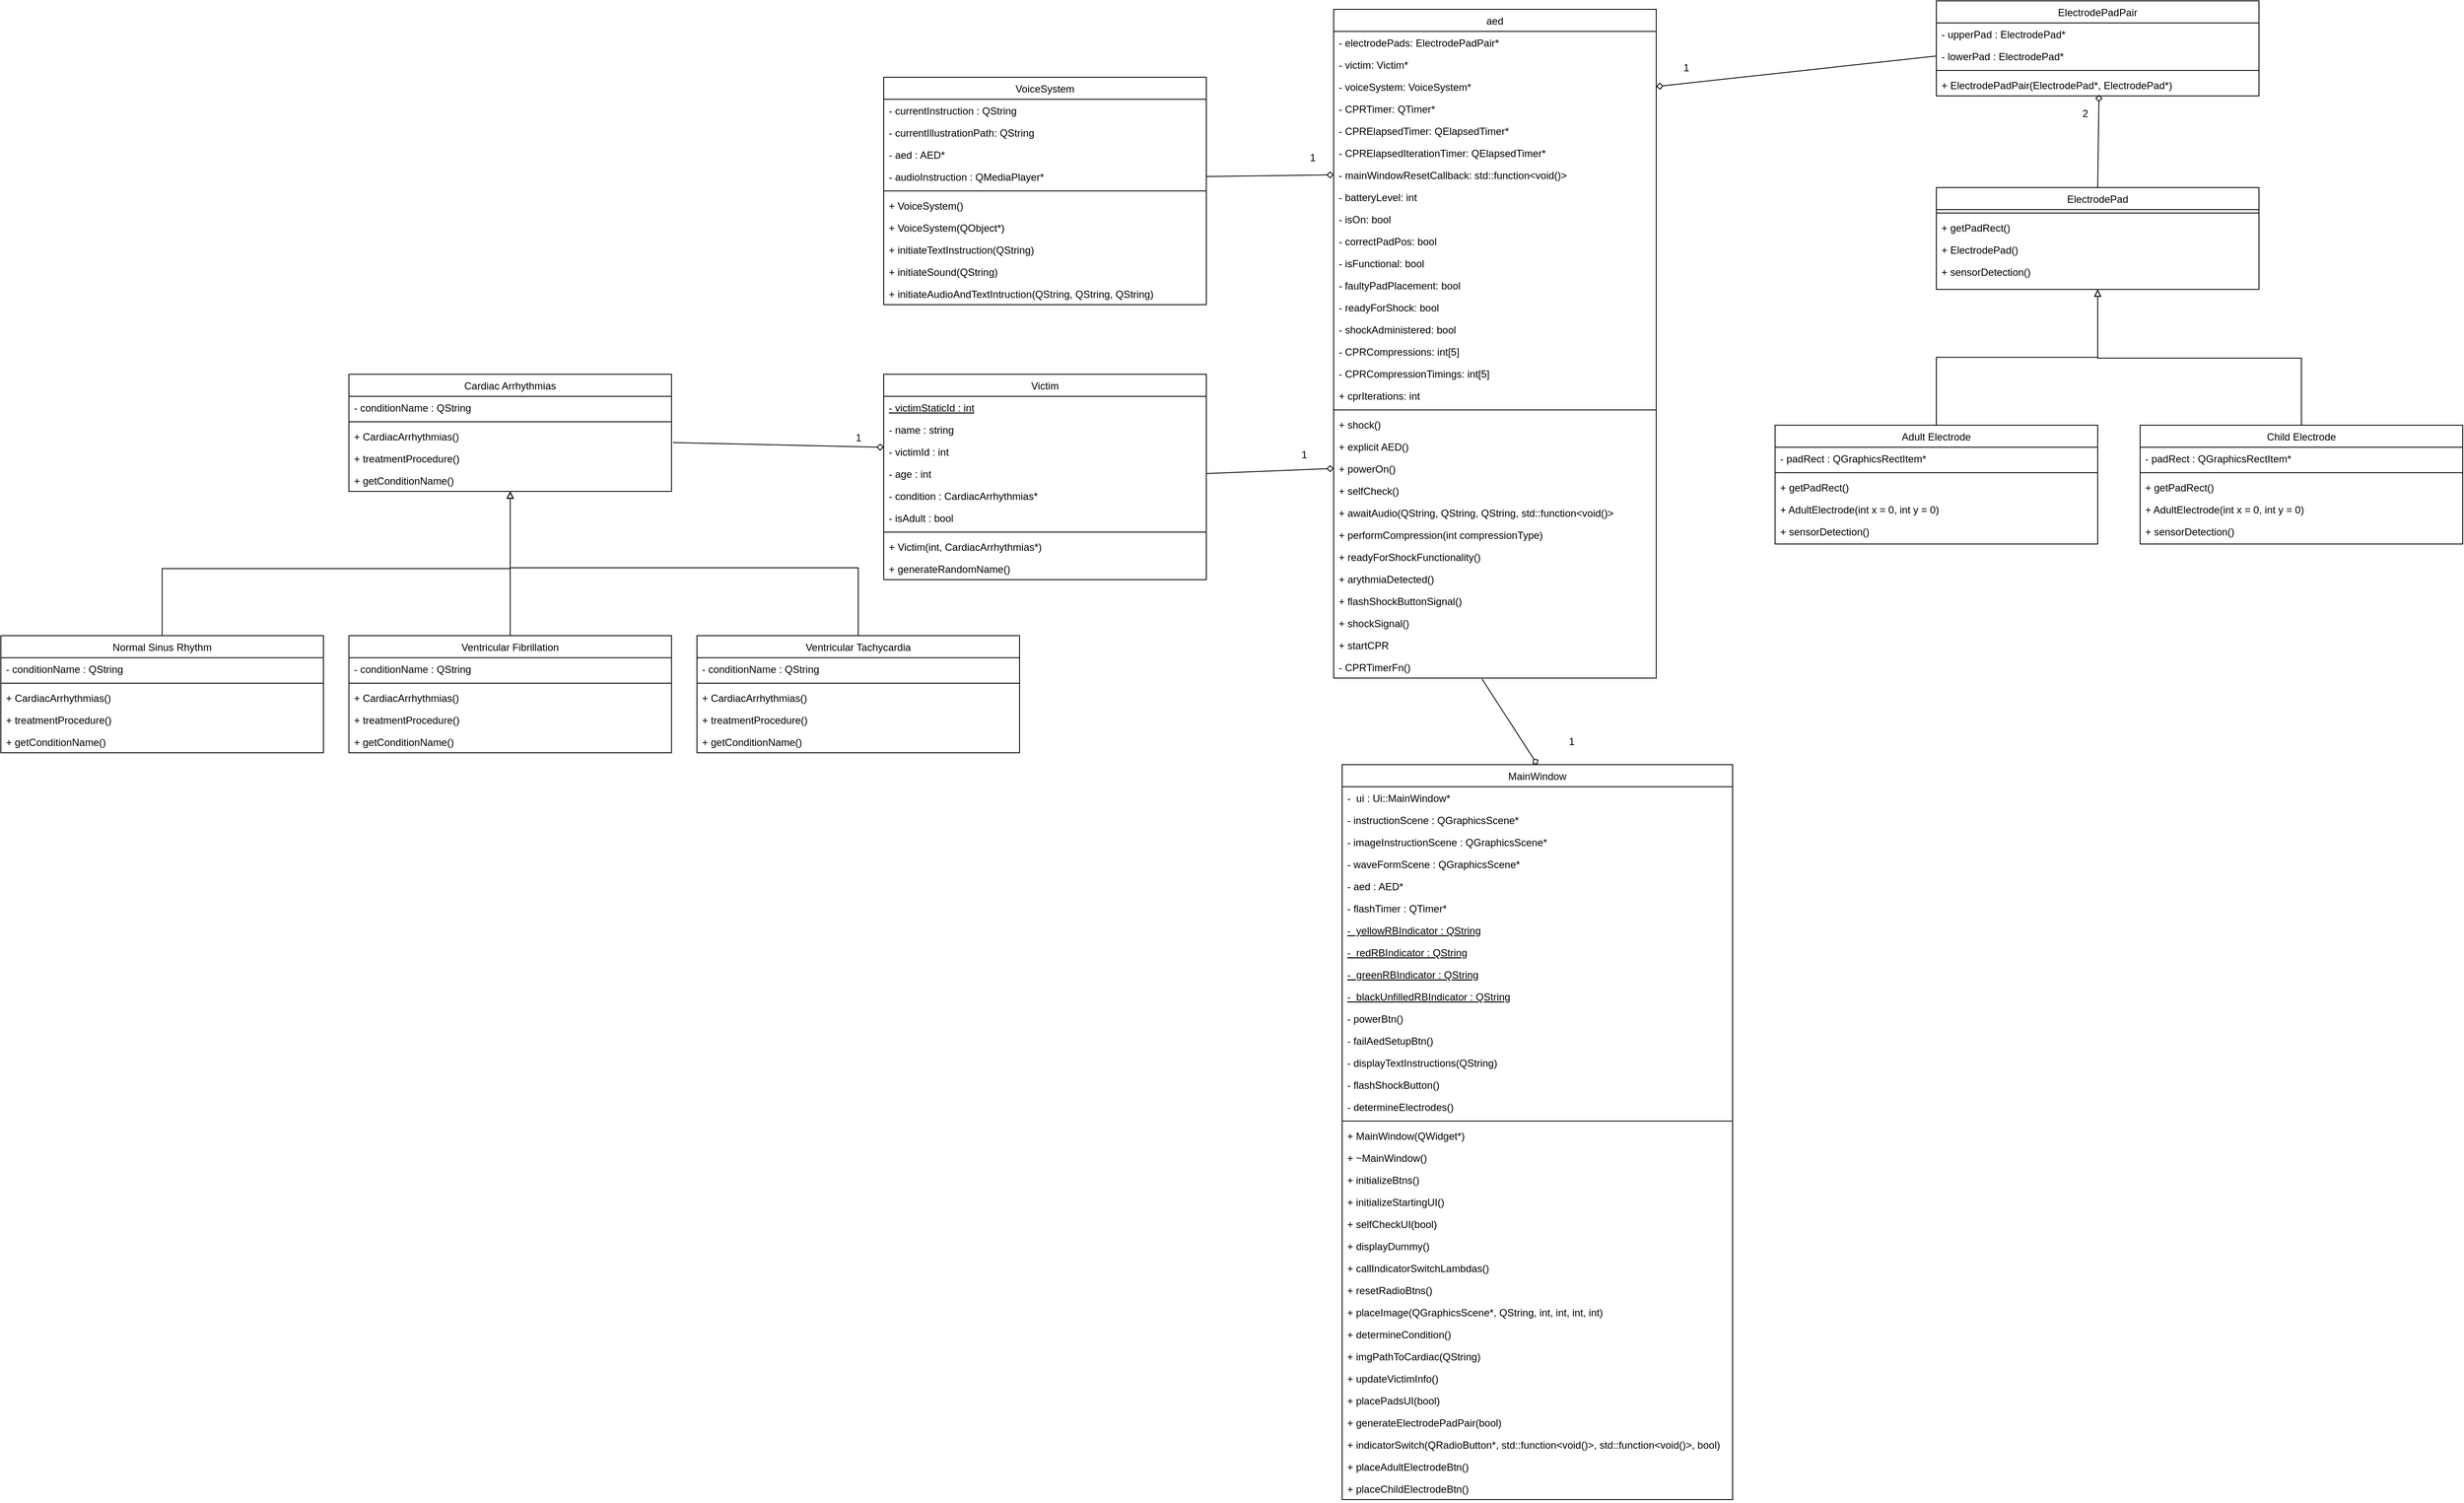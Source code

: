 <mxfile version="22.1.2" type="device">
  <diagram id="C5RBs43oDa-KdzZeNtuy" name="Page-1">
    <mxGraphModel dx="5798" dy="2424" grid="1" gridSize="10" guides="1" tooltips="1" connect="1" arrows="1" fold="1" page="1" pageScale="1" pageWidth="827" pageHeight="1169" math="0" shadow="0">
      <root>
        <mxCell id="WIyWlLk6GJQsqaUBKTNV-0" />
        <mxCell id="WIyWlLk6GJQsqaUBKTNV-1" parent="WIyWlLk6GJQsqaUBKTNV-0" />
        <mxCell id="zkfFHV4jXpPFQw0GAbJ--13" value="aed" style="swimlane;fontStyle=0;align=center;verticalAlign=top;childLayout=stackLayout;horizontal=1;startSize=26;horizontalStack=0;resizeParent=1;resizeLast=0;collapsible=1;marginBottom=0;rounded=0;shadow=0;strokeWidth=1;" parent="WIyWlLk6GJQsqaUBKTNV-1" vertex="1">
          <mxGeometry x="330" y="360" width="380" height="788" as="geometry">
            <mxRectangle x="340" y="380" width="170" height="26" as="alternateBounds" />
          </mxGeometry>
        </mxCell>
        <mxCell id="zkfFHV4jXpPFQw0GAbJ--14" value="- electrodePads: ElectrodePadPair*&#xa;&#xa;&#xa;&#xa;" style="text;align=left;verticalAlign=top;spacingLeft=4;spacingRight=4;overflow=hidden;rotatable=0;points=[[0,0.5],[1,0.5]];portConstraint=eastwest;" parent="zkfFHV4jXpPFQw0GAbJ--13" vertex="1">
          <mxGeometry y="26" width="380" height="26" as="geometry" />
        </mxCell>
        <mxCell id="mS6mlWQKrVPraTfN2Xsa-3" value="- victim: Victim*&#xa;&#xa;&#xa;&#xa;" style="text;align=left;verticalAlign=top;spacingLeft=4;spacingRight=4;overflow=hidden;rotatable=0;points=[[0,0.5],[1,0.5]];portConstraint=eastwest;" parent="zkfFHV4jXpPFQw0GAbJ--13" vertex="1">
          <mxGeometry y="52" width="380" height="26" as="geometry" />
        </mxCell>
        <mxCell id="mS6mlWQKrVPraTfN2Xsa-4" value="- voiceSystem: VoiceSystem*&#xa;&#xa;" style="text;align=left;verticalAlign=top;spacingLeft=4;spacingRight=4;overflow=hidden;rotatable=0;points=[[0,0.5],[1,0.5]];portConstraint=eastwest;" parent="zkfFHV4jXpPFQw0GAbJ--13" vertex="1">
          <mxGeometry y="78" width="380" height="26" as="geometry" />
        </mxCell>
        <mxCell id="mS6mlWQKrVPraTfN2Xsa-6" value="- CPRTimer: QTimer*&#xa;&#xa;" style="text;align=left;verticalAlign=top;spacingLeft=4;spacingRight=4;overflow=hidden;rotatable=0;points=[[0,0.5],[1,0.5]];portConstraint=eastwest;" parent="zkfFHV4jXpPFQw0GAbJ--13" vertex="1">
          <mxGeometry y="104" width="380" height="26" as="geometry" />
        </mxCell>
        <mxCell id="mS6mlWQKrVPraTfN2Xsa-10" value="- CPRElapsedTimer: QElapsedTimer*&#xa;&#xa;&#xa;&#xa;" style="text;align=left;verticalAlign=top;spacingLeft=4;spacingRight=4;overflow=hidden;rotatable=0;points=[[0,0.5],[1,0.5]];portConstraint=eastwest;" parent="zkfFHV4jXpPFQw0GAbJ--13" vertex="1">
          <mxGeometry y="130" width="380" height="26" as="geometry" />
        </mxCell>
        <mxCell id="mS6mlWQKrVPraTfN2Xsa-12" value="- CPRElapsedIterationTimer: QElapsedTimer*&#xa;&#xa;&#xa;&#xa;" style="text;align=left;verticalAlign=top;spacingLeft=4;spacingRight=4;overflow=hidden;rotatable=0;points=[[0,0.5],[1,0.5]];portConstraint=eastwest;" parent="zkfFHV4jXpPFQw0GAbJ--13" vertex="1">
          <mxGeometry y="156" width="380" height="26" as="geometry" />
        </mxCell>
        <mxCell id="mS6mlWQKrVPraTfN2Xsa-13" value="- mainWindowResetCallback: std::function&lt;void()&gt;&#xa;&#xa;&#xa;&#xa;" style="text;align=left;verticalAlign=top;spacingLeft=4;spacingRight=4;overflow=hidden;rotatable=0;points=[[0,0.5],[1,0.5]];portConstraint=eastwest;" parent="zkfFHV4jXpPFQw0GAbJ--13" vertex="1">
          <mxGeometry y="182" width="380" height="26" as="geometry" />
        </mxCell>
        <mxCell id="mS6mlWQKrVPraTfN2Xsa-14" value="- batteryLevel: int&#xa;&#xa;&#xa;&#xa;" style="text;align=left;verticalAlign=top;spacingLeft=4;spacingRight=4;overflow=hidden;rotatable=0;points=[[0,0.5],[1,0.5]];portConstraint=eastwest;" parent="zkfFHV4jXpPFQw0GAbJ--13" vertex="1">
          <mxGeometry y="208" width="380" height="26" as="geometry" />
        </mxCell>
        <mxCell id="mS6mlWQKrVPraTfN2Xsa-23" value="- isOn: bool" style="text;align=left;verticalAlign=top;spacingLeft=4;spacingRight=4;overflow=hidden;rotatable=0;points=[[0,0.5],[1,0.5]];portConstraint=eastwest;" parent="zkfFHV4jXpPFQw0GAbJ--13" vertex="1">
          <mxGeometry y="234" width="380" height="26" as="geometry" />
        </mxCell>
        <mxCell id="mS6mlWQKrVPraTfN2Xsa-24" value="- correctPadPos: bool" style="text;align=left;verticalAlign=top;spacingLeft=4;spacingRight=4;overflow=hidden;rotatable=0;points=[[0,0.5],[1,0.5]];portConstraint=eastwest;" parent="zkfFHV4jXpPFQw0GAbJ--13" vertex="1">
          <mxGeometry y="260" width="380" height="26" as="geometry" />
        </mxCell>
        <mxCell id="mS6mlWQKrVPraTfN2Xsa-25" value="- isFunctional: bool" style="text;align=left;verticalAlign=top;spacingLeft=4;spacingRight=4;overflow=hidden;rotatable=0;points=[[0,0.5],[1,0.5]];portConstraint=eastwest;" parent="zkfFHV4jXpPFQw0GAbJ--13" vertex="1">
          <mxGeometry y="286" width="380" height="26" as="geometry" />
        </mxCell>
        <mxCell id="mS6mlWQKrVPraTfN2Xsa-26" value="- faultyPadPlacement: bool" style="text;align=left;verticalAlign=top;spacingLeft=4;spacingRight=4;overflow=hidden;rotatable=0;points=[[0,0.5],[1,0.5]];portConstraint=eastwest;" parent="zkfFHV4jXpPFQw0GAbJ--13" vertex="1">
          <mxGeometry y="312" width="380" height="26" as="geometry" />
        </mxCell>
        <mxCell id="mS6mlWQKrVPraTfN2Xsa-27" value="- readyForShock: bool" style="text;align=left;verticalAlign=top;spacingLeft=4;spacingRight=4;overflow=hidden;rotatable=0;points=[[0,0.5],[1,0.5]];portConstraint=eastwest;" parent="zkfFHV4jXpPFQw0GAbJ--13" vertex="1">
          <mxGeometry y="338" width="380" height="26" as="geometry" />
        </mxCell>
        <mxCell id="mS6mlWQKrVPraTfN2Xsa-28" value="- shockAdministered: bool" style="text;align=left;verticalAlign=top;spacingLeft=4;spacingRight=4;overflow=hidden;rotatable=0;points=[[0,0.5],[1,0.5]];portConstraint=eastwest;" parent="zkfFHV4jXpPFQw0GAbJ--13" vertex="1">
          <mxGeometry y="364" width="380" height="26" as="geometry" />
        </mxCell>
        <mxCell id="mS6mlWQKrVPraTfN2Xsa-29" value="- CPRCompressions: int[5]" style="text;align=left;verticalAlign=top;spacingLeft=4;spacingRight=4;overflow=hidden;rotatable=0;points=[[0,0.5],[1,0.5]];portConstraint=eastwest;" parent="zkfFHV4jXpPFQw0GAbJ--13" vertex="1">
          <mxGeometry y="390" width="380" height="26" as="geometry" />
        </mxCell>
        <mxCell id="mS6mlWQKrVPraTfN2Xsa-30" value="- CPRCompressionTimings: int[5]" style="text;align=left;verticalAlign=top;spacingLeft=4;spacingRight=4;overflow=hidden;rotatable=0;points=[[0,0.5],[1,0.5]];portConstraint=eastwest;" parent="zkfFHV4jXpPFQw0GAbJ--13" vertex="1">
          <mxGeometry y="416" width="380" height="26" as="geometry" />
        </mxCell>
        <mxCell id="mS6mlWQKrVPraTfN2Xsa-33" value="+ cprIterations: int" style="text;align=left;verticalAlign=top;spacingLeft=4;spacingRight=4;overflow=hidden;rotatable=0;points=[[0,0.5],[1,0.5]];portConstraint=eastwest;" parent="zkfFHV4jXpPFQw0GAbJ--13" vertex="1">
          <mxGeometry y="442" width="380" height="26" as="geometry" />
        </mxCell>
        <mxCell id="zkfFHV4jXpPFQw0GAbJ--15" value="" style="line;html=1;strokeWidth=1;align=left;verticalAlign=middle;spacingTop=-1;spacingLeft=3;spacingRight=3;rotatable=0;labelPosition=right;points=[];portConstraint=eastwest;" parent="zkfFHV4jXpPFQw0GAbJ--13" vertex="1">
          <mxGeometry y="468" width="380" height="8" as="geometry" />
        </mxCell>
        <mxCell id="mS6mlWQKrVPraTfN2Xsa-37" value="+ shock()" style="text;align=left;verticalAlign=top;spacingLeft=4;spacingRight=4;overflow=hidden;rotatable=0;points=[[0,0.5],[1,0.5]];portConstraint=eastwest;" parent="zkfFHV4jXpPFQw0GAbJ--13" vertex="1">
          <mxGeometry y="476" width="380" height="26" as="geometry" />
        </mxCell>
        <mxCell id="mS6mlWQKrVPraTfN2Xsa-35" value="+ explicit AED()" style="text;align=left;verticalAlign=top;spacingLeft=4;spacingRight=4;overflow=hidden;rotatable=0;points=[[0,0.5],[1,0.5]];portConstraint=eastwest;" parent="zkfFHV4jXpPFQw0GAbJ--13" vertex="1">
          <mxGeometry y="502" width="380" height="26" as="geometry" />
        </mxCell>
        <mxCell id="mS6mlWQKrVPraTfN2Xsa-38" value="+ powerOn()" style="text;align=left;verticalAlign=top;spacingLeft=4;spacingRight=4;overflow=hidden;rotatable=0;points=[[0,0.5],[1,0.5]];portConstraint=eastwest;" parent="zkfFHV4jXpPFQw0GAbJ--13" vertex="1">
          <mxGeometry y="528" width="380" height="26" as="geometry" />
        </mxCell>
        <mxCell id="mS6mlWQKrVPraTfN2Xsa-39" value="+ selfCheck()" style="text;align=left;verticalAlign=top;spacingLeft=4;spacingRight=4;overflow=hidden;rotatable=0;points=[[0,0.5],[1,0.5]];portConstraint=eastwest;" parent="zkfFHV4jXpPFQw0GAbJ--13" vertex="1">
          <mxGeometry y="554" width="380" height="26" as="geometry" />
        </mxCell>
        <mxCell id="mS6mlWQKrVPraTfN2Xsa-43" value="+ awaitAudio(QString, QString, QString, std::function&lt;void()&gt;" style="text;align=left;verticalAlign=top;spacingLeft=4;spacingRight=4;overflow=hidden;rotatable=0;points=[[0,0.5],[1,0.5]];portConstraint=eastwest;" parent="zkfFHV4jXpPFQw0GAbJ--13" vertex="1">
          <mxGeometry y="580" width="380" height="26" as="geometry" />
        </mxCell>
        <mxCell id="mS6mlWQKrVPraTfN2Xsa-44" value="+ performCompression(int compressionType)" style="text;align=left;verticalAlign=top;spacingLeft=4;spacingRight=4;overflow=hidden;rotatable=0;points=[[0,0.5],[1,0.5]];portConstraint=eastwest;" parent="zkfFHV4jXpPFQw0GAbJ--13" vertex="1">
          <mxGeometry y="606" width="380" height="26" as="geometry" />
        </mxCell>
        <mxCell id="mS6mlWQKrVPraTfN2Xsa-45" value="+ readyForShockFunctionality()" style="text;align=left;verticalAlign=top;spacingLeft=4;spacingRight=4;overflow=hidden;rotatable=0;points=[[0,0.5],[1,0.5]];portConstraint=eastwest;" parent="zkfFHV4jXpPFQw0GAbJ--13" vertex="1">
          <mxGeometry y="632" width="380" height="26" as="geometry" />
        </mxCell>
        <mxCell id="mS6mlWQKrVPraTfN2Xsa-46" value="+ arythmiaDetected()" style="text;align=left;verticalAlign=top;spacingLeft=4;spacingRight=4;overflow=hidden;rotatable=0;points=[[0,0.5],[1,0.5]];portConstraint=eastwest;" parent="zkfFHV4jXpPFQw0GAbJ--13" vertex="1">
          <mxGeometry y="658" width="380" height="26" as="geometry" />
        </mxCell>
        <mxCell id="mS6mlWQKrVPraTfN2Xsa-47" value="+ flashShockButtonSignal()" style="text;align=left;verticalAlign=top;spacingLeft=4;spacingRight=4;overflow=hidden;rotatable=0;points=[[0,0.5],[1,0.5]];portConstraint=eastwest;" parent="zkfFHV4jXpPFQw0GAbJ--13" vertex="1">
          <mxGeometry y="684" width="380" height="26" as="geometry" />
        </mxCell>
        <mxCell id="mS6mlWQKrVPraTfN2Xsa-49" value="+ shockSignal()" style="text;align=left;verticalAlign=top;spacingLeft=4;spacingRight=4;overflow=hidden;rotatable=0;points=[[0,0.5],[1,0.5]];portConstraint=eastwest;" parent="zkfFHV4jXpPFQw0GAbJ--13" vertex="1">
          <mxGeometry y="710" width="380" height="26" as="geometry" />
        </mxCell>
        <mxCell id="mS6mlWQKrVPraTfN2Xsa-51" value="+ startCPR" style="text;align=left;verticalAlign=top;spacingLeft=4;spacingRight=4;overflow=hidden;rotatable=0;points=[[0,0.5],[1,0.5]];portConstraint=eastwest;" parent="zkfFHV4jXpPFQw0GAbJ--13" vertex="1">
          <mxGeometry y="736" width="380" height="26" as="geometry" />
        </mxCell>
        <mxCell id="mS6mlWQKrVPraTfN2Xsa-50" value="- CPRTimerFn()" style="text;align=left;verticalAlign=top;spacingLeft=4;spacingRight=4;overflow=hidden;rotatable=0;points=[[0,0.5],[1,0.5]];portConstraint=eastwest;" parent="zkfFHV4jXpPFQw0GAbJ--13" vertex="1">
          <mxGeometry y="762" width="380" height="26" as="geometry" />
        </mxCell>
        <mxCell id="mS6mlWQKrVPraTfN2Xsa-101" style="edgeStyle=orthogonalEdgeStyle;rounded=0;orthogonalLoop=1;jettySize=auto;html=1;exitX=0.5;exitY=0;exitDx=0;exitDy=0;entryX=0.5;entryY=1;entryDx=0;entryDy=0;endArrow=block;endFill=0;" parent="WIyWlLk6GJQsqaUBKTNV-1" source="mS6mlWQKrVPraTfN2Xsa-52" target="mS6mlWQKrVPraTfN2Xsa-94" edge="1">
          <mxGeometry relative="1" as="geometry" />
        </mxCell>
        <mxCell id="mS6mlWQKrVPraTfN2Xsa-52" value="Adult Electrode" style="swimlane;fontStyle=0;align=center;verticalAlign=top;childLayout=stackLayout;horizontal=1;startSize=26;horizontalStack=0;resizeParent=1;resizeLast=0;collapsible=1;marginBottom=0;rounded=0;shadow=0;strokeWidth=1;" parent="WIyWlLk6GJQsqaUBKTNV-1" vertex="1">
          <mxGeometry x="850" y="850" width="380" height="140" as="geometry">
            <mxRectangle x="340" y="380" width="170" height="26" as="alternateBounds" />
          </mxGeometry>
        </mxCell>
        <mxCell id="mS6mlWQKrVPraTfN2Xsa-69" value="- padRect : QGraphicsRectItem*" style="text;align=left;verticalAlign=top;spacingLeft=4;spacingRight=4;overflow=hidden;rotatable=0;points=[[0,0.5],[1,0.5]];portConstraint=eastwest;" parent="mS6mlWQKrVPraTfN2Xsa-52" vertex="1">
          <mxGeometry y="26" width="380" height="26" as="geometry" />
        </mxCell>
        <mxCell id="mS6mlWQKrVPraTfN2Xsa-70" value="" style="line;html=1;strokeWidth=1;align=left;verticalAlign=middle;spacingTop=-1;spacingLeft=3;spacingRight=3;rotatable=0;labelPosition=right;points=[];portConstraint=eastwest;" parent="mS6mlWQKrVPraTfN2Xsa-52" vertex="1">
          <mxGeometry y="52" width="380" height="8" as="geometry" />
        </mxCell>
        <mxCell id="mS6mlWQKrVPraTfN2Xsa-83" value="+ getPadRect() " style="text;align=left;verticalAlign=top;spacingLeft=4;spacingRight=4;overflow=hidden;rotatable=0;points=[[0,0.5],[1,0.5]];portConstraint=eastwest;" parent="mS6mlWQKrVPraTfN2Xsa-52" vertex="1">
          <mxGeometry y="60" width="380" height="26" as="geometry" />
        </mxCell>
        <mxCell id="mS6mlWQKrVPraTfN2Xsa-84" value="+ AdultElectrode(int x = 0, int y = 0)" style="text;align=left;verticalAlign=top;spacingLeft=4;spacingRight=4;overflow=hidden;rotatable=0;points=[[0,0.5],[1,0.5]];portConstraint=eastwest;" parent="mS6mlWQKrVPraTfN2Xsa-52" vertex="1">
          <mxGeometry y="86" width="380" height="26" as="geometry" />
        </mxCell>
        <mxCell id="mS6mlWQKrVPraTfN2Xsa-85" value="+ sensorDetection()" style="text;align=left;verticalAlign=top;spacingLeft=4;spacingRight=4;overflow=hidden;rotatable=0;points=[[0,0.5],[1,0.5]];portConstraint=eastwest;" parent="mS6mlWQKrVPraTfN2Xsa-52" vertex="1">
          <mxGeometry y="112" width="380" height="26" as="geometry" />
        </mxCell>
        <mxCell id="mS6mlWQKrVPraTfN2Xsa-102" style="edgeStyle=orthogonalEdgeStyle;rounded=0;orthogonalLoop=1;jettySize=auto;html=1;exitX=0.5;exitY=0;exitDx=0;exitDy=0;endArrow=block;endFill=0;startArrow=none;startFill=0;" parent="WIyWlLk6GJQsqaUBKTNV-1" source="mS6mlWQKrVPraTfN2Xsa-86" edge="1">
          <mxGeometry relative="1" as="geometry">
            <mxPoint x="1230" y="690" as="targetPoint" />
            <Array as="points">
              <mxPoint x="1470" y="771" />
              <mxPoint x="1230" y="771" />
            </Array>
          </mxGeometry>
        </mxCell>
        <mxCell id="mS6mlWQKrVPraTfN2Xsa-86" value="Child Electrode" style="swimlane;fontStyle=0;align=center;verticalAlign=top;childLayout=stackLayout;horizontal=1;startSize=26;horizontalStack=0;resizeParent=1;resizeLast=0;collapsible=1;marginBottom=0;rounded=0;shadow=0;strokeWidth=1;" parent="WIyWlLk6GJQsqaUBKTNV-1" vertex="1">
          <mxGeometry x="1280" y="850" width="380" height="140" as="geometry">
            <mxRectangle x="340" y="380" width="170" height="26" as="alternateBounds" />
          </mxGeometry>
        </mxCell>
        <mxCell id="mS6mlWQKrVPraTfN2Xsa-87" value="- padRect : QGraphicsRectItem*" style="text;align=left;verticalAlign=top;spacingLeft=4;spacingRight=4;overflow=hidden;rotatable=0;points=[[0,0.5],[1,0.5]];portConstraint=eastwest;" parent="mS6mlWQKrVPraTfN2Xsa-86" vertex="1">
          <mxGeometry y="26" width="380" height="26" as="geometry" />
        </mxCell>
        <mxCell id="mS6mlWQKrVPraTfN2Xsa-88" value="" style="line;html=1;strokeWidth=1;align=left;verticalAlign=middle;spacingTop=-1;spacingLeft=3;spacingRight=3;rotatable=0;labelPosition=right;points=[];portConstraint=eastwest;" parent="mS6mlWQKrVPraTfN2Xsa-86" vertex="1">
          <mxGeometry y="52" width="380" height="8" as="geometry" />
        </mxCell>
        <mxCell id="mS6mlWQKrVPraTfN2Xsa-92" value="+ getPadRect() " style="text;align=left;verticalAlign=top;spacingLeft=4;spacingRight=4;overflow=hidden;rotatable=0;points=[[0,0.5],[1,0.5]];portConstraint=eastwest;" parent="mS6mlWQKrVPraTfN2Xsa-86" vertex="1">
          <mxGeometry y="60" width="380" height="26" as="geometry" />
        </mxCell>
        <mxCell id="mS6mlWQKrVPraTfN2Xsa-90" value="+ AdultElectrode(int x = 0, int y = 0)" style="text;align=left;verticalAlign=top;spacingLeft=4;spacingRight=4;overflow=hidden;rotatable=0;points=[[0,0.5],[1,0.5]];portConstraint=eastwest;" parent="mS6mlWQKrVPraTfN2Xsa-86" vertex="1">
          <mxGeometry y="86" width="380" height="26" as="geometry" />
        </mxCell>
        <mxCell id="mS6mlWQKrVPraTfN2Xsa-91" value="+ sensorDetection()" style="text;align=left;verticalAlign=top;spacingLeft=4;spacingRight=4;overflow=hidden;rotatable=0;points=[[0,0.5],[1,0.5]];portConstraint=eastwest;" parent="mS6mlWQKrVPraTfN2Xsa-86" vertex="1">
          <mxGeometry y="112" width="380" height="26" as="geometry" />
        </mxCell>
        <mxCell id="mS6mlWQKrVPraTfN2Xsa-94" value="ElectrodePad" style="swimlane;fontStyle=0;align=center;verticalAlign=top;childLayout=stackLayout;horizontal=1;startSize=26;horizontalStack=0;resizeParent=1;resizeLast=0;collapsible=1;marginBottom=0;rounded=0;shadow=0;strokeWidth=1;" parent="WIyWlLk6GJQsqaUBKTNV-1" vertex="1">
          <mxGeometry x="1040" y="570" width="380" height="120" as="geometry">
            <mxRectangle x="340" y="380" width="170" height="26" as="alternateBounds" />
          </mxGeometry>
        </mxCell>
        <mxCell id="mS6mlWQKrVPraTfN2Xsa-96" value="" style="line;html=1;strokeWidth=1;align=left;verticalAlign=middle;spacingTop=-1;spacingLeft=3;spacingRight=3;rotatable=0;labelPosition=right;points=[];portConstraint=eastwest;" parent="mS6mlWQKrVPraTfN2Xsa-94" vertex="1">
          <mxGeometry y="26" width="380" height="8" as="geometry" />
        </mxCell>
        <mxCell id="mS6mlWQKrVPraTfN2Xsa-97" value="+ getPadRect() " style="text;align=left;verticalAlign=top;spacingLeft=4;spacingRight=4;overflow=hidden;rotatable=0;points=[[0,0.5],[1,0.5]];portConstraint=eastwest;" parent="mS6mlWQKrVPraTfN2Xsa-94" vertex="1">
          <mxGeometry y="34" width="380" height="26" as="geometry" />
        </mxCell>
        <mxCell id="mS6mlWQKrVPraTfN2Xsa-98" value="+ ElectrodePad()" style="text;align=left;verticalAlign=top;spacingLeft=4;spacingRight=4;overflow=hidden;rotatable=0;points=[[0,0.5],[1,0.5]];portConstraint=eastwest;" parent="mS6mlWQKrVPraTfN2Xsa-94" vertex="1">
          <mxGeometry y="60" width="380" height="26" as="geometry" />
        </mxCell>
        <mxCell id="mS6mlWQKrVPraTfN2Xsa-99" value="+ sensorDetection()" style="text;align=left;verticalAlign=top;spacingLeft=4;spacingRight=4;overflow=hidden;rotatable=0;points=[[0,0.5],[1,0.5]];portConstraint=eastwest;" parent="mS6mlWQKrVPraTfN2Xsa-94" vertex="1">
          <mxGeometry y="86" width="380" height="26" as="geometry" />
        </mxCell>
        <mxCell id="ELveiMqbJYBFsh3QSFWH-34" value="Victim" style="swimlane;fontStyle=0;align=center;verticalAlign=top;childLayout=stackLayout;horizontal=1;startSize=26;horizontalStack=0;resizeParent=1;resizeLast=0;collapsible=1;marginBottom=0;rounded=0;shadow=0;strokeWidth=1;" parent="WIyWlLk6GJQsqaUBKTNV-1" vertex="1">
          <mxGeometry x="-200" y="790" width="380" height="242" as="geometry">
            <mxRectangle x="340" y="380" width="170" height="26" as="alternateBounds" />
          </mxGeometry>
        </mxCell>
        <mxCell id="ELveiMqbJYBFsh3QSFWH-35" value="- victimStaticId : int" style="text;align=left;verticalAlign=top;spacingLeft=4;spacingRight=4;overflow=hidden;rotatable=0;points=[[0,0.5],[1,0.5]];portConstraint=eastwest;fontStyle=4" parent="ELveiMqbJYBFsh3QSFWH-34" vertex="1">
          <mxGeometry y="26" width="380" height="26" as="geometry" />
        </mxCell>
        <mxCell id="ELveiMqbJYBFsh3QSFWH-40" value="- name : string" style="text;align=left;verticalAlign=top;spacingLeft=4;spacingRight=4;overflow=hidden;rotatable=0;points=[[0,0.5],[1,0.5]];portConstraint=eastwest;fontStyle=0" parent="ELveiMqbJYBFsh3QSFWH-34" vertex="1">
          <mxGeometry y="52" width="380" height="26" as="geometry" />
        </mxCell>
        <mxCell id="ELveiMqbJYBFsh3QSFWH-41" value="- victimId : int" style="text;align=left;verticalAlign=top;spacingLeft=4;spacingRight=4;overflow=hidden;rotatable=0;points=[[0,0.5],[1,0.5]];portConstraint=eastwest;fontStyle=0" parent="ELveiMqbJYBFsh3QSFWH-34" vertex="1">
          <mxGeometry y="78" width="380" height="26" as="geometry" />
        </mxCell>
        <mxCell id="ELveiMqbJYBFsh3QSFWH-42" value="- age : int" style="text;align=left;verticalAlign=top;spacingLeft=4;spacingRight=4;overflow=hidden;rotatable=0;points=[[0,0.5],[1,0.5]];portConstraint=eastwest;fontStyle=0" parent="ELveiMqbJYBFsh3QSFWH-34" vertex="1">
          <mxGeometry y="104" width="380" height="26" as="geometry" />
        </mxCell>
        <mxCell id="ELveiMqbJYBFsh3QSFWH-43" value="- condition : CardiacArrhythmias*" style="text;align=left;verticalAlign=top;spacingLeft=4;spacingRight=4;overflow=hidden;rotatable=0;points=[[0,0.5],[1,0.5]];portConstraint=eastwest;fontStyle=0" parent="ELveiMqbJYBFsh3QSFWH-34" vertex="1">
          <mxGeometry y="130" width="380" height="26" as="geometry" />
        </mxCell>
        <mxCell id="ELveiMqbJYBFsh3QSFWH-44" value="- isAdult : bool" style="text;align=left;verticalAlign=top;spacingLeft=4;spacingRight=4;overflow=hidden;rotatable=0;points=[[0,0.5],[1,0.5]];portConstraint=eastwest;fontStyle=0" parent="ELveiMqbJYBFsh3QSFWH-34" vertex="1">
          <mxGeometry y="156" width="380" height="26" as="geometry" />
        </mxCell>
        <mxCell id="ELveiMqbJYBFsh3QSFWH-36" value="" style="line;html=1;strokeWidth=1;align=left;verticalAlign=middle;spacingTop=-1;spacingLeft=3;spacingRight=3;rotatable=0;labelPosition=right;points=[];portConstraint=eastwest;" parent="ELveiMqbJYBFsh3QSFWH-34" vertex="1">
          <mxGeometry y="182" width="380" height="8" as="geometry" />
        </mxCell>
        <mxCell id="ELveiMqbJYBFsh3QSFWH-37" value="+ Victim(int, CardiacArrhythmias*) " style="text;align=left;verticalAlign=top;spacingLeft=4;spacingRight=4;overflow=hidden;rotatable=0;points=[[0,0.5],[1,0.5]];portConstraint=eastwest;" parent="ELveiMqbJYBFsh3QSFWH-34" vertex="1">
          <mxGeometry y="190" width="380" height="26" as="geometry" />
        </mxCell>
        <mxCell id="ELveiMqbJYBFsh3QSFWH-38" value="+ generateRandomName()" style="text;align=left;verticalAlign=top;spacingLeft=4;spacingRight=4;overflow=hidden;rotatable=0;points=[[0,0.5],[1,0.5]];portConstraint=eastwest;" parent="ELveiMqbJYBFsh3QSFWH-34" vertex="1">
          <mxGeometry y="216" width="380" height="26" as="geometry" />
        </mxCell>
        <mxCell id="ELveiMqbJYBFsh3QSFWH-45" value="VoiceSystem" style="swimlane;fontStyle=0;align=center;verticalAlign=top;childLayout=stackLayout;horizontal=1;startSize=26;horizontalStack=0;resizeParent=1;resizeLast=0;collapsible=1;marginBottom=0;rounded=0;shadow=0;strokeWidth=1;" parent="WIyWlLk6GJQsqaUBKTNV-1" vertex="1">
          <mxGeometry x="-200" y="440" width="380" height="268" as="geometry">
            <mxRectangle x="340" y="380" width="170" height="26" as="alternateBounds" />
          </mxGeometry>
        </mxCell>
        <mxCell id="ELveiMqbJYBFsh3QSFWH-47" value="- currentInstruction : QString" style="text;align=left;verticalAlign=top;spacingLeft=4;spacingRight=4;overflow=hidden;rotatable=0;points=[[0,0.5],[1,0.5]];portConstraint=eastwest;fontStyle=0" parent="ELveiMqbJYBFsh3QSFWH-45" vertex="1">
          <mxGeometry y="26" width="380" height="26" as="geometry" />
        </mxCell>
        <mxCell id="ELveiMqbJYBFsh3QSFWH-48" value="- currentIllustrationPath: QString" style="text;align=left;verticalAlign=top;spacingLeft=4;spacingRight=4;overflow=hidden;rotatable=0;points=[[0,0.5],[1,0.5]];portConstraint=eastwest;fontStyle=0" parent="ELveiMqbJYBFsh3QSFWH-45" vertex="1">
          <mxGeometry y="52" width="380" height="26" as="geometry" />
        </mxCell>
        <mxCell id="ELveiMqbJYBFsh3QSFWH-49" value="- aed : AED*" style="text;align=left;verticalAlign=top;spacingLeft=4;spacingRight=4;overflow=hidden;rotatable=0;points=[[0,0.5],[1,0.5]];portConstraint=eastwest;fontStyle=0" parent="ELveiMqbJYBFsh3QSFWH-45" vertex="1">
          <mxGeometry y="78" width="380" height="26" as="geometry" />
        </mxCell>
        <mxCell id="ELveiMqbJYBFsh3QSFWH-50" value="- audioInstruction : QMediaPlayer*" style="text;align=left;verticalAlign=top;spacingLeft=4;spacingRight=4;overflow=hidden;rotatable=0;points=[[0,0.5],[1,0.5]];portConstraint=eastwest;fontStyle=0" parent="ELveiMqbJYBFsh3QSFWH-45" vertex="1">
          <mxGeometry y="104" width="380" height="26" as="geometry" />
        </mxCell>
        <mxCell id="ELveiMqbJYBFsh3QSFWH-52" value="" style="line;html=1;strokeWidth=1;align=left;verticalAlign=middle;spacingTop=-1;spacingLeft=3;spacingRight=3;rotatable=0;labelPosition=right;points=[];portConstraint=eastwest;" parent="ELveiMqbJYBFsh3QSFWH-45" vertex="1">
          <mxGeometry y="130" width="380" height="8" as="geometry" />
        </mxCell>
        <mxCell id="ELveiMqbJYBFsh3QSFWH-53" value="+ VoiceSystem() " style="text;align=left;verticalAlign=top;spacingLeft=4;spacingRight=4;overflow=hidden;rotatable=0;points=[[0,0.5],[1,0.5]];portConstraint=eastwest;" parent="ELveiMqbJYBFsh3QSFWH-45" vertex="1">
          <mxGeometry y="138" width="380" height="26" as="geometry" />
        </mxCell>
        <mxCell id="ELveiMqbJYBFsh3QSFWH-54" value="+ VoiceSystem(QObject*) " style="text;align=left;verticalAlign=top;spacingLeft=4;spacingRight=4;overflow=hidden;rotatable=0;points=[[0,0.5],[1,0.5]];portConstraint=eastwest;" parent="ELveiMqbJYBFsh3QSFWH-45" vertex="1">
          <mxGeometry y="164" width="380" height="26" as="geometry" />
        </mxCell>
        <mxCell id="ELveiMqbJYBFsh3QSFWH-55" value="+ initiateTextInstruction(QString) " style="text;align=left;verticalAlign=top;spacingLeft=4;spacingRight=4;overflow=hidden;rotatable=0;points=[[0,0.5],[1,0.5]];portConstraint=eastwest;" parent="ELveiMqbJYBFsh3QSFWH-45" vertex="1">
          <mxGeometry y="190" width="380" height="26" as="geometry" />
        </mxCell>
        <mxCell id="ELveiMqbJYBFsh3QSFWH-56" value="+ initiateSound(QString) " style="text;align=left;verticalAlign=top;spacingLeft=4;spacingRight=4;overflow=hidden;rotatable=0;points=[[0,0.5],[1,0.5]];portConstraint=eastwest;" parent="ELveiMqbJYBFsh3QSFWH-45" vertex="1">
          <mxGeometry y="216" width="380" height="26" as="geometry" />
        </mxCell>
        <mxCell id="ELveiMqbJYBFsh3QSFWH-57" value="+ initiateAudioAndTextIntruction(QString, QString, QString) " style="text;align=left;verticalAlign=top;spacingLeft=4;spacingRight=4;overflow=hidden;rotatable=0;points=[[0,0.5],[1,0.5]];portConstraint=eastwest;" parent="ELveiMqbJYBFsh3QSFWH-45" vertex="1">
          <mxGeometry y="242" width="380" height="26" as="geometry" />
        </mxCell>
        <mxCell id="ELveiMqbJYBFsh3QSFWH-58" value="ElectrodePadPair" style="swimlane;fontStyle=0;align=center;verticalAlign=top;childLayout=stackLayout;horizontal=1;startSize=26;horizontalStack=0;resizeParent=1;resizeLast=0;collapsible=1;marginBottom=0;rounded=0;shadow=0;strokeWidth=1;" parent="WIyWlLk6GJQsqaUBKTNV-1" vertex="1">
          <mxGeometry x="1040" y="350" width="380" height="112" as="geometry">
            <mxRectangle x="340" y="380" width="170" height="26" as="alternateBounds" />
          </mxGeometry>
        </mxCell>
        <mxCell id="ELveiMqbJYBFsh3QSFWH-63" value="- upperPad : ElectrodePad*" style="text;align=left;verticalAlign=top;spacingLeft=4;spacingRight=4;overflow=hidden;rotatable=0;points=[[0,0.5],[1,0.5]];portConstraint=eastwest;" parent="ELveiMqbJYBFsh3QSFWH-58" vertex="1">
          <mxGeometry y="26" width="380" height="26" as="geometry" />
        </mxCell>
        <mxCell id="ELveiMqbJYBFsh3QSFWH-70" value="- lowerPad : ElectrodePad*" style="text;align=left;verticalAlign=top;spacingLeft=4;spacingRight=4;overflow=hidden;rotatable=0;points=[[0,0.5],[1,0.5]];portConstraint=eastwest;" parent="ELveiMqbJYBFsh3QSFWH-58" vertex="1">
          <mxGeometry y="52" width="380" height="26" as="geometry" />
        </mxCell>
        <mxCell id="ELveiMqbJYBFsh3QSFWH-59" value="" style="line;html=1;strokeWidth=1;align=left;verticalAlign=middle;spacingTop=-1;spacingLeft=3;spacingRight=3;rotatable=0;labelPosition=right;points=[];portConstraint=eastwest;" parent="ELveiMqbJYBFsh3QSFWH-58" vertex="1">
          <mxGeometry y="78" width="380" height="8" as="geometry" />
        </mxCell>
        <mxCell id="ELveiMqbJYBFsh3QSFWH-62" value="+ ElectrodePadPair(ElectrodePad*, ElectrodePad*)" style="text;align=left;verticalAlign=top;spacingLeft=4;spacingRight=4;overflow=hidden;rotatable=0;points=[[0,0.5],[1,0.5]];portConstraint=eastwest;" parent="ELveiMqbJYBFsh3QSFWH-58" vertex="1">
          <mxGeometry y="86" width="380" height="26" as="geometry" />
        </mxCell>
        <mxCell id="ELveiMqbJYBFsh3QSFWH-71" value="" style="endArrow=diamond;html=1;rounded=0;exitX=1;exitY=0.5;exitDx=0;exitDy=0;entryX=0;entryY=0.5;entryDx=0;entryDy=0;endFill=0;strokeWidth=1;targetPerimeterSpacing=-8;" parent="WIyWlLk6GJQsqaUBKTNV-1" source="ELveiMqbJYBFsh3QSFWH-42" target="mS6mlWQKrVPraTfN2Xsa-38" edge="1">
          <mxGeometry width="50" height="50" relative="1" as="geometry">
            <mxPoint x="230" y="930" as="sourcePoint" />
            <mxPoint x="280" y="880" as="targetPoint" />
          </mxGeometry>
        </mxCell>
        <mxCell id="ELveiMqbJYBFsh3QSFWH-72" value="1" style="text;html=1;align=center;verticalAlign=middle;resizable=0;points=[];autosize=1;strokeColor=none;fillColor=none;" parent="WIyWlLk6GJQsqaUBKTNV-1" vertex="1">
          <mxGeometry x="280" y="870" width="30" height="30" as="geometry" />
        </mxCell>
        <mxCell id="ELveiMqbJYBFsh3QSFWH-73" value="" style="endArrow=diamond;html=1;rounded=0;exitX=1;exitY=0.5;exitDx=0;exitDy=0;entryX=0;entryY=0.5;entryDx=0;entryDy=0;endFill=0;strokeWidth=1;targetPerimeterSpacing=-8;" parent="WIyWlLk6GJQsqaUBKTNV-1" source="ELveiMqbJYBFsh3QSFWH-50" target="mS6mlWQKrVPraTfN2Xsa-13" edge="1">
          <mxGeometry width="50" height="50" relative="1" as="geometry">
            <mxPoint x="190" y="917" as="sourcePoint" />
            <mxPoint x="340" y="911" as="targetPoint" />
          </mxGeometry>
        </mxCell>
        <mxCell id="ELveiMqbJYBFsh3QSFWH-74" value="1" style="text;html=1;align=center;verticalAlign=middle;resizable=0;points=[];autosize=1;strokeColor=none;fillColor=none;" parent="WIyWlLk6GJQsqaUBKTNV-1" vertex="1">
          <mxGeometry x="290" y="520" width="30" height="30" as="geometry" />
        </mxCell>
        <mxCell id="ELveiMqbJYBFsh3QSFWH-75" value="" style="endArrow=diamond;html=1;rounded=0;exitX=0.5;exitY=0;exitDx=0;exitDy=0;entryX=0.504;entryY=0.949;entryDx=0;entryDy=0;endFill=0;strokeWidth=1;targetPerimeterSpacing=-8;entryPerimeter=0;" parent="WIyWlLk6GJQsqaUBKTNV-1" source="mS6mlWQKrVPraTfN2Xsa-94" target="ELveiMqbJYBFsh3QSFWH-62" edge="1">
          <mxGeometry width="50" height="50" relative="1" as="geometry">
            <mxPoint x="190" y="917" as="sourcePoint" />
            <mxPoint x="340" y="911" as="targetPoint" />
          </mxGeometry>
        </mxCell>
        <mxCell id="ELveiMqbJYBFsh3QSFWH-76" value="2" style="text;html=1;align=center;verticalAlign=middle;resizable=0;points=[];autosize=1;strokeColor=none;fillColor=none;" parent="WIyWlLk6GJQsqaUBKTNV-1" vertex="1">
          <mxGeometry x="1200" y="468" width="30" height="30" as="geometry" />
        </mxCell>
        <mxCell id="ELveiMqbJYBFsh3QSFWH-77" value="" style="endArrow=diamond;html=1;rounded=0;exitX=0;exitY=0.5;exitDx=0;exitDy=0;entryX=1;entryY=0.5;entryDx=0;entryDy=0;endFill=0;strokeWidth=1;targetPerimeterSpacing=-8;" parent="WIyWlLk6GJQsqaUBKTNV-1" source="ELveiMqbJYBFsh3QSFWH-70" target="mS6mlWQKrVPraTfN2Xsa-4" edge="1">
          <mxGeometry width="50" height="50" relative="1" as="geometry">
            <mxPoint x="1240" y="580" as="sourcePoint" />
            <mxPoint x="1242" y="471" as="targetPoint" />
          </mxGeometry>
        </mxCell>
        <mxCell id="ELveiMqbJYBFsh3QSFWH-78" value="1" style="text;html=1;align=center;verticalAlign=middle;resizable=0;points=[];autosize=1;strokeColor=none;fillColor=none;" parent="WIyWlLk6GJQsqaUBKTNV-1" vertex="1">
          <mxGeometry x="730" y="414" width="30" height="30" as="geometry" />
        </mxCell>
        <mxCell id="ELveiMqbJYBFsh3QSFWH-79" value="Cardiac Arrhythmias&#xa;" style="swimlane;fontStyle=0;align=center;verticalAlign=top;childLayout=stackLayout;horizontal=1;startSize=26;horizontalStack=0;resizeParent=1;resizeLast=0;collapsible=1;marginBottom=0;rounded=0;shadow=0;strokeWidth=1;" parent="WIyWlLk6GJQsqaUBKTNV-1" vertex="1">
          <mxGeometry x="-830" y="790" width="380" height="138" as="geometry">
            <mxRectangle x="340" y="380" width="170" height="26" as="alternateBounds" />
          </mxGeometry>
        </mxCell>
        <mxCell id="ELveiMqbJYBFsh3QSFWH-80" value="- conditionName : QString" style="text;align=left;verticalAlign=top;spacingLeft=4;spacingRight=4;overflow=hidden;rotatable=0;points=[[0,0.5],[1,0.5]];portConstraint=eastwest;" parent="ELveiMqbJYBFsh3QSFWH-79" vertex="1">
          <mxGeometry y="26" width="380" height="26" as="geometry" />
        </mxCell>
        <mxCell id="ELveiMqbJYBFsh3QSFWH-81" value="" style="line;html=1;strokeWidth=1;align=left;verticalAlign=middle;spacingTop=-1;spacingLeft=3;spacingRight=3;rotatable=0;labelPosition=right;points=[];portConstraint=eastwest;" parent="ELveiMqbJYBFsh3QSFWH-79" vertex="1">
          <mxGeometry y="52" width="380" height="8" as="geometry" />
        </mxCell>
        <mxCell id="ELveiMqbJYBFsh3QSFWH-82" value="+ CardiacArrhythmias()" style="text;align=left;verticalAlign=top;spacingLeft=4;spacingRight=4;overflow=hidden;rotatable=0;points=[[0,0.5],[1,0.5]];portConstraint=eastwest;" parent="ELveiMqbJYBFsh3QSFWH-79" vertex="1">
          <mxGeometry y="60" width="380" height="26" as="geometry" />
        </mxCell>
        <mxCell id="ELveiMqbJYBFsh3QSFWH-83" value="+ treatmentProcedure()" style="text;align=left;verticalAlign=top;spacingLeft=4;spacingRight=4;overflow=hidden;rotatable=0;points=[[0,0.5],[1,0.5]];portConstraint=eastwest;" parent="ELveiMqbJYBFsh3QSFWH-79" vertex="1">
          <mxGeometry y="86" width="380" height="26" as="geometry" />
        </mxCell>
        <mxCell id="ELveiMqbJYBFsh3QSFWH-84" value="+ getConditionName()" style="text;align=left;verticalAlign=top;spacingLeft=4;spacingRight=4;overflow=hidden;rotatable=0;points=[[0,0.5],[1,0.5]];portConstraint=eastwest;" parent="ELveiMqbJYBFsh3QSFWH-79" vertex="1">
          <mxGeometry y="112" width="380" height="26" as="geometry" />
        </mxCell>
        <mxCell id="ELveiMqbJYBFsh3QSFWH-85" value="Ventricular Fibrillation" style="swimlane;fontStyle=0;align=center;verticalAlign=top;childLayout=stackLayout;horizontal=1;startSize=26;horizontalStack=0;resizeParent=1;resizeLast=0;collapsible=1;marginBottom=0;rounded=0;shadow=0;strokeWidth=1;" parent="WIyWlLk6GJQsqaUBKTNV-1" vertex="1">
          <mxGeometry x="-830" y="1098" width="380" height="138" as="geometry">
            <mxRectangle x="340" y="380" width="170" height="26" as="alternateBounds" />
          </mxGeometry>
        </mxCell>
        <mxCell id="ELveiMqbJYBFsh3QSFWH-86" value="- conditionName : QString" style="text;align=left;verticalAlign=top;spacingLeft=4;spacingRight=4;overflow=hidden;rotatable=0;points=[[0,0.5],[1,0.5]];portConstraint=eastwest;" parent="ELveiMqbJYBFsh3QSFWH-85" vertex="1">
          <mxGeometry y="26" width="380" height="26" as="geometry" />
        </mxCell>
        <mxCell id="ELveiMqbJYBFsh3QSFWH-87" value="" style="line;html=1;strokeWidth=1;align=left;verticalAlign=middle;spacingTop=-1;spacingLeft=3;spacingRight=3;rotatable=0;labelPosition=right;points=[];portConstraint=eastwest;" parent="ELveiMqbJYBFsh3QSFWH-85" vertex="1">
          <mxGeometry y="52" width="380" height="8" as="geometry" />
        </mxCell>
        <mxCell id="ELveiMqbJYBFsh3QSFWH-88" value="+ CardiacArrhythmias()" style="text;align=left;verticalAlign=top;spacingLeft=4;spacingRight=4;overflow=hidden;rotatable=0;points=[[0,0.5],[1,0.5]];portConstraint=eastwest;" parent="ELveiMqbJYBFsh3QSFWH-85" vertex="1">
          <mxGeometry y="60" width="380" height="26" as="geometry" />
        </mxCell>
        <mxCell id="ELveiMqbJYBFsh3QSFWH-89" value="+ treatmentProcedure()" style="text;align=left;verticalAlign=top;spacingLeft=4;spacingRight=4;overflow=hidden;rotatable=0;points=[[0,0.5],[1,0.5]];portConstraint=eastwest;" parent="ELveiMqbJYBFsh3QSFWH-85" vertex="1">
          <mxGeometry y="86" width="380" height="26" as="geometry" />
        </mxCell>
        <mxCell id="ELveiMqbJYBFsh3QSFWH-90" value="+ getConditionName()" style="text;align=left;verticalAlign=top;spacingLeft=4;spacingRight=4;overflow=hidden;rotatable=0;points=[[0,0.5],[1,0.5]];portConstraint=eastwest;" parent="ELveiMqbJYBFsh3QSFWH-85" vertex="1">
          <mxGeometry y="112" width="380" height="26" as="geometry" />
        </mxCell>
        <mxCell id="ELveiMqbJYBFsh3QSFWH-91" value="Ventricular Tachycardia" style="swimlane;fontStyle=0;align=center;verticalAlign=top;childLayout=stackLayout;horizontal=1;startSize=26;horizontalStack=0;resizeParent=1;resizeLast=0;collapsible=1;marginBottom=0;rounded=0;shadow=0;strokeWidth=1;" parent="WIyWlLk6GJQsqaUBKTNV-1" vertex="1">
          <mxGeometry x="-420" y="1098" width="380" height="138" as="geometry">
            <mxRectangle x="340" y="380" width="170" height="26" as="alternateBounds" />
          </mxGeometry>
        </mxCell>
        <mxCell id="ELveiMqbJYBFsh3QSFWH-92" value="- conditionName : QString" style="text;align=left;verticalAlign=top;spacingLeft=4;spacingRight=4;overflow=hidden;rotatable=0;points=[[0,0.5],[1,0.5]];portConstraint=eastwest;" parent="ELveiMqbJYBFsh3QSFWH-91" vertex="1">
          <mxGeometry y="26" width="380" height="26" as="geometry" />
        </mxCell>
        <mxCell id="ELveiMqbJYBFsh3QSFWH-93" value="" style="line;html=1;strokeWidth=1;align=left;verticalAlign=middle;spacingTop=-1;spacingLeft=3;spacingRight=3;rotatable=0;labelPosition=right;points=[];portConstraint=eastwest;" parent="ELveiMqbJYBFsh3QSFWH-91" vertex="1">
          <mxGeometry y="52" width="380" height="8" as="geometry" />
        </mxCell>
        <mxCell id="ELveiMqbJYBFsh3QSFWH-94" value="+ CardiacArrhythmias()" style="text;align=left;verticalAlign=top;spacingLeft=4;spacingRight=4;overflow=hidden;rotatable=0;points=[[0,0.5],[1,0.5]];portConstraint=eastwest;" parent="ELveiMqbJYBFsh3QSFWH-91" vertex="1">
          <mxGeometry y="60" width="380" height="26" as="geometry" />
        </mxCell>
        <mxCell id="ELveiMqbJYBFsh3QSFWH-95" value="+ treatmentProcedure()" style="text;align=left;verticalAlign=top;spacingLeft=4;spacingRight=4;overflow=hidden;rotatable=0;points=[[0,0.5],[1,0.5]];portConstraint=eastwest;" parent="ELveiMqbJYBFsh3QSFWH-91" vertex="1">
          <mxGeometry y="86" width="380" height="26" as="geometry" />
        </mxCell>
        <mxCell id="ELveiMqbJYBFsh3QSFWH-96" value="+ getConditionName()" style="text;align=left;verticalAlign=top;spacingLeft=4;spacingRight=4;overflow=hidden;rotatable=0;points=[[0,0.5],[1,0.5]];portConstraint=eastwest;" parent="ELveiMqbJYBFsh3QSFWH-91" vertex="1">
          <mxGeometry y="112" width="380" height="26" as="geometry" />
        </mxCell>
        <mxCell id="ELveiMqbJYBFsh3QSFWH-97" value="Normal Sinus Rhythm" style="swimlane;fontStyle=0;align=center;verticalAlign=top;childLayout=stackLayout;horizontal=1;startSize=26;horizontalStack=0;resizeParent=1;resizeLast=0;collapsible=1;marginBottom=0;rounded=0;shadow=0;strokeWidth=1;" parent="WIyWlLk6GJQsqaUBKTNV-1" vertex="1">
          <mxGeometry x="-1240" y="1098" width="380" height="138" as="geometry">
            <mxRectangle x="340" y="380" width="170" height="26" as="alternateBounds" />
          </mxGeometry>
        </mxCell>
        <mxCell id="ELveiMqbJYBFsh3QSFWH-98" value="- conditionName : QString" style="text;align=left;verticalAlign=top;spacingLeft=4;spacingRight=4;overflow=hidden;rotatable=0;points=[[0,0.5],[1,0.5]];portConstraint=eastwest;" parent="ELveiMqbJYBFsh3QSFWH-97" vertex="1">
          <mxGeometry y="26" width="380" height="26" as="geometry" />
        </mxCell>
        <mxCell id="ELveiMqbJYBFsh3QSFWH-99" value="" style="line;html=1;strokeWidth=1;align=left;verticalAlign=middle;spacingTop=-1;spacingLeft=3;spacingRight=3;rotatable=0;labelPosition=right;points=[];portConstraint=eastwest;" parent="ELveiMqbJYBFsh3QSFWH-97" vertex="1">
          <mxGeometry y="52" width="380" height="8" as="geometry" />
        </mxCell>
        <mxCell id="ELveiMqbJYBFsh3QSFWH-100" value="+ CardiacArrhythmias()" style="text;align=left;verticalAlign=top;spacingLeft=4;spacingRight=4;overflow=hidden;rotatable=0;points=[[0,0.5],[1,0.5]];portConstraint=eastwest;" parent="ELveiMqbJYBFsh3QSFWH-97" vertex="1">
          <mxGeometry y="60" width="380" height="26" as="geometry" />
        </mxCell>
        <mxCell id="ELveiMqbJYBFsh3QSFWH-101" value="+ treatmentProcedure()" style="text;align=left;verticalAlign=top;spacingLeft=4;spacingRight=4;overflow=hidden;rotatable=0;points=[[0,0.5],[1,0.5]];portConstraint=eastwest;" parent="ELveiMqbJYBFsh3QSFWH-97" vertex="1">
          <mxGeometry y="86" width="380" height="26" as="geometry" />
        </mxCell>
        <mxCell id="ELveiMqbJYBFsh3QSFWH-102" value="+ getConditionName()" style="text;align=left;verticalAlign=top;spacingLeft=4;spacingRight=4;overflow=hidden;rotatable=0;points=[[0,0.5],[1,0.5]];portConstraint=eastwest;" parent="ELveiMqbJYBFsh3QSFWH-97" vertex="1">
          <mxGeometry y="112" width="380" height="26" as="geometry" />
        </mxCell>
        <mxCell id="ELveiMqbJYBFsh3QSFWH-103" style="edgeStyle=orthogonalEdgeStyle;rounded=0;orthogonalLoop=1;jettySize=auto;html=1;exitX=0.5;exitY=0;exitDx=0;exitDy=0;endArrow=block;endFill=0;startArrow=none;startFill=0;" parent="WIyWlLk6GJQsqaUBKTNV-1" source="ELveiMqbJYBFsh3QSFWH-97" edge="1">
          <mxGeometry relative="1" as="geometry">
            <mxPoint x="-640" y="928" as="targetPoint" />
            <Array as="points">
              <mxPoint x="-1050" y="1019" />
              <mxPoint x="-640" y="1019" />
              <mxPoint x="-640" y="948" />
            </Array>
            <mxPoint x="-1450" y="1098" as="sourcePoint" />
          </mxGeometry>
        </mxCell>
        <mxCell id="ELveiMqbJYBFsh3QSFWH-104" style="edgeStyle=orthogonalEdgeStyle;rounded=0;orthogonalLoop=1;jettySize=auto;html=1;exitX=0.5;exitY=0;exitDx=0;exitDy=0;endArrow=block;endFill=0;startArrow=none;startFill=0;" parent="WIyWlLk6GJQsqaUBKTNV-1" source="ELveiMqbJYBFsh3QSFWH-85" target="ELveiMqbJYBFsh3QSFWH-84" edge="1">
          <mxGeometry relative="1" as="geometry">
            <mxPoint x="-646.08" y="938" as="targetPoint" />
            <Array as="points">
              <mxPoint x="-640" y="938" />
              <mxPoint x="-640" y="938" />
            </Array>
            <mxPoint x="-640" y="1105.01" as="sourcePoint" />
          </mxGeometry>
        </mxCell>
        <mxCell id="ELveiMqbJYBFsh3QSFWH-105" style="edgeStyle=orthogonalEdgeStyle;rounded=0;orthogonalLoop=1;jettySize=auto;html=1;exitX=0.5;exitY=0;exitDx=0;exitDy=0;endArrow=block;endFill=0;startArrow=none;startFill=0;" parent="WIyWlLk6GJQsqaUBKTNV-1" source="ELveiMqbJYBFsh3QSFWH-91" edge="1">
          <mxGeometry relative="1" as="geometry">
            <mxPoint x="-640" y="928" as="targetPoint" />
            <Array as="points">
              <mxPoint x="-230" y="1018" />
              <mxPoint x="-640" y="1018" />
            </Array>
            <mxPoint x="-1040" y="1108" as="sourcePoint" />
          </mxGeometry>
        </mxCell>
        <mxCell id="ELveiMqbJYBFsh3QSFWH-106" value="" style="endArrow=diamond;html=1;rounded=0;exitX=1.005;exitY=0.789;exitDx=0;exitDy=0;endFill=0;strokeWidth=1;targetPerimeterSpacing=-8;exitPerimeter=0;" parent="WIyWlLk6GJQsqaUBKTNV-1" source="ELveiMqbJYBFsh3QSFWH-82" edge="1">
          <mxGeometry width="50" height="50" relative="1" as="geometry">
            <mxPoint x="-340" y="878" as="sourcePoint" />
            <mxPoint x="-200" y="876" as="targetPoint" />
          </mxGeometry>
        </mxCell>
        <mxCell id="ELveiMqbJYBFsh3QSFWH-107" value="1" style="text;html=1;align=center;verticalAlign=middle;resizable=0;points=[];autosize=1;strokeColor=none;fillColor=none;" parent="WIyWlLk6GJQsqaUBKTNV-1" vertex="1">
          <mxGeometry x="-245" y="850" width="30" height="30" as="geometry" />
        </mxCell>
        <mxCell id="KR3bMcA9KSHUCbuU7-4R-0" value="MainWindow" style="swimlane;fontStyle=0;align=center;verticalAlign=top;childLayout=stackLayout;horizontal=1;startSize=26;horizontalStack=0;resizeParent=1;resizeLast=0;collapsible=1;marginBottom=0;rounded=0;shadow=0;strokeWidth=1;" vertex="1" parent="WIyWlLk6GJQsqaUBKTNV-1">
          <mxGeometry x="340" y="1250" width="460" height="866" as="geometry">
            <mxRectangle x="340" y="380" width="170" height="26" as="alternateBounds" />
          </mxGeometry>
        </mxCell>
        <mxCell id="KR3bMcA9KSHUCbuU7-4R-17" value="-  ui : Ui::MainWindow*" style="text;align=left;verticalAlign=top;spacingLeft=4;spacingRight=4;overflow=hidden;rotatable=0;points=[[0,0.5],[1,0.5]];portConstraint=eastwest;" vertex="1" parent="KR3bMcA9KSHUCbuU7-4R-0">
          <mxGeometry y="26" width="460" height="26" as="geometry" />
        </mxCell>
        <mxCell id="KR3bMcA9KSHUCbuU7-4R-31" value="- instructionScene : QGraphicsScene*   " style="text;align=left;verticalAlign=top;spacingLeft=4;spacingRight=4;overflow=hidden;rotatable=0;points=[[0,0.5],[1,0.5]];portConstraint=eastwest;" vertex="1" parent="KR3bMcA9KSHUCbuU7-4R-0">
          <mxGeometry y="52" width="460" height="26" as="geometry" />
        </mxCell>
        <mxCell id="KR3bMcA9KSHUCbuU7-4R-32" value="- imageInstructionScene : QGraphicsScene*   " style="text;align=left;verticalAlign=top;spacingLeft=4;spacingRight=4;overflow=hidden;rotatable=0;points=[[0,0.5],[1,0.5]];portConstraint=eastwest;" vertex="1" parent="KR3bMcA9KSHUCbuU7-4R-0">
          <mxGeometry y="78" width="460" height="26" as="geometry" />
        </mxCell>
        <mxCell id="KR3bMcA9KSHUCbuU7-4R-33" value="- waveFormScene : QGraphicsScene*   " style="text;align=left;verticalAlign=top;spacingLeft=4;spacingRight=4;overflow=hidden;rotatable=0;points=[[0,0.5],[1,0.5]];portConstraint=eastwest;" vertex="1" parent="KR3bMcA9KSHUCbuU7-4R-0">
          <mxGeometry y="104" width="460" height="26" as="geometry" />
        </mxCell>
        <mxCell id="KR3bMcA9KSHUCbuU7-4R-35" value="- aed : AED*" style="text;align=left;verticalAlign=top;spacingLeft=4;spacingRight=4;overflow=hidden;rotatable=0;points=[[0,0.5],[1,0.5]];portConstraint=eastwest;" vertex="1" parent="KR3bMcA9KSHUCbuU7-4R-0">
          <mxGeometry y="130" width="460" height="26" as="geometry" />
        </mxCell>
        <mxCell id="KR3bMcA9KSHUCbuU7-4R-36" value="- flashTimer : QTimer*" style="text;align=left;verticalAlign=top;spacingLeft=4;spacingRight=4;overflow=hidden;rotatable=0;points=[[0,0.5],[1,0.5]];portConstraint=eastwest;" vertex="1" parent="KR3bMcA9KSHUCbuU7-4R-0">
          <mxGeometry y="156" width="460" height="26" as="geometry" />
        </mxCell>
        <mxCell id="KR3bMcA9KSHUCbuU7-4R-38" value="-  yellowRBIndicator : QString" style="text;align=left;verticalAlign=top;spacingLeft=4;spacingRight=4;overflow=hidden;rotatable=0;points=[[0,0.5],[1,0.5]];portConstraint=eastwest;fontStyle=4" vertex="1" parent="KR3bMcA9KSHUCbuU7-4R-0">
          <mxGeometry y="182" width="460" height="26" as="geometry" />
        </mxCell>
        <mxCell id="KR3bMcA9KSHUCbuU7-4R-40" value="-  redRBIndicator : QString" style="text;align=left;verticalAlign=top;spacingLeft=4;spacingRight=4;overflow=hidden;rotatable=0;points=[[0,0.5],[1,0.5]];portConstraint=eastwest;fontStyle=4" vertex="1" parent="KR3bMcA9KSHUCbuU7-4R-0">
          <mxGeometry y="208" width="460" height="26" as="geometry" />
        </mxCell>
        <mxCell id="KR3bMcA9KSHUCbuU7-4R-39" value="-  greenRBIndicator : QString" style="text;align=left;verticalAlign=top;spacingLeft=4;spacingRight=4;overflow=hidden;rotatable=0;points=[[0,0.5],[1,0.5]];portConstraint=eastwest;fontStyle=4" vertex="1" parent="KR3bMcA9KSHUCbuU7-4R-0">
          <mxGeometry y="234" width="460" height="26" as="geometry" />
        </mxCell>
        <mxCell id="KR3bMcA9KSHUCbuU7-4R-37" value="-  blackUnfilledRBIndicator : QString" style="text;align=left;verticalAlign=top;spacingLeft=4;spacingRight=4;overflow=hidden;rotatable=0;points=[[0,0.5],[1,0.5]];portConstraint=eastwest;fontStyle=4" vertex="1" parent="KR3bMcA9KSHUCbuU7-4R-0">
          <mxGeometry y="260" width="460" height="26" as="geometry" />
        </mxCell>
        <mxCell id="KR3bMcA9KSHUCbuU7-4R-57" value="- powerBtn()" style="text;align=left;verticalAlign=top;spacingLeft=4;spacingRight=4;overflow=hidden;rotatable=0;points=[[0,0.5],[1,0.5]];portConstraint=eastwest;fontStyle=0" vertex="1" parent="KR3bMcA9KSHUCbuU7-4R-0">
          <mxGeometry y="286" width="460" height="26" as="geometry" />
        </mxCell>
        <mxCell id="KR3bMcA9KSHUCbuU7-4R-60" value="- failAedSetupBtn()" style="text;align=left;verticalAlign=top;spacingLeft=4;spacingRight=4;overflow=hidden;rotatable=0;points=[[0,0.5],[1,0.5]];portConstraint=eastwest;fontStyle=0" vertex="1" parent="KR3bMcA9KSHUCbuU7-4R-0">
          <mxGeometry y="312" width="460" height="26" as="geometry" />
        </mxCell>
        <mxCell id="KR3bMcA9KSHUCbuU7-4R-61" value="- displayTextInstructions(QString)    " style="text;align=left;verticalAlign=top;spacingLeft=4;spacingRight=4;overflow=hidden;rotatable=0;points=[[0,0.5],[1,0.5]];portConstraint=eastwest;fontStyle=0" vertex="1" parent="KR3bMcA9KSHUCbuU7-4R-0">
          <mxGeometry y="338" width="460" height="26" as="geometry" />
        </mxCell>
        <mxCell id="KR3bMcA9KSHUCbuU7-4R-62" value="- flashShockButton()" style="text;align=left;verticalAlign=top;spacingLeft=4;spacingRight=4;overflow=hidden;rotatable=0;points=[[0,0.5],[1,0.5]];portConstraint=eastwest;fontStyle=0" vertex="1" parent="KR3bMcA9KSHUCbuU7-4R-0">
          <mxGeometry y="364" width="460" height="26" as="geometry" />
        </mxCell>
        <mxCell id="KR3bMcA9KSHUCbuU7-4R-63" value="- determineElectrodes()" style="text;align=left;verticalAlign=top;spacingLeft=4;spacingRight=4;overflow=hidden;rotatable=0;points=[[0,0.5],[1,0.5]];portConstraint=eastwest;fontStyle=0" vertex="1" parent="KR3bMcA9KSHUCbuU7-4R-0">
          <mxGeometry y="390" width="460" height="26" as="geometry" />
        </mxCell>
        <mxCell id="KR3bMcA9KSHUCbuU7-4R-18" value="" style="line;html=1;strokeWidth=1;align=left;verticalAlign=middle;spacingTop=-1;spacingLeft=3;spacingRight=3;rotatable=0;labelPosition=right;points=[];portConstraint=eastwest;" vertex="1" parent="KR3bMcA9KSHUCbuU7-4R-0">
          <mxGeometry y="416" width="460" height="8" as="geometry" />
        </mxCell>
        <mxCell id="KR3bMcA9KSHUCbuU7-4R-29" value="+ MainWindow(QWidget*)" style="text;align=left;verticalAlign=top;spacingLeft=4;spacingRight=4;overflow=hidden;rotatable=0;points=[[0,0.5],[1,0.5]];portConstraint=eastwest;" vertex="1" parent="KR3bMcA9KSHUCbuU7-4R-0">
          <mxGeometry y="424" width="460" height="26" as="geometry" />
        </mxCell>
        <mxCell id="KR3bMcA9KSHUCbuU7-4R-30" value="+ ~MainWindow()" style="text;align=left;verticalAlign=top;spacingLeft=4;spacingRight=4;overflow=hidden;rotatable=0;points=[[0,0.5],[1,0.5]];portConstraint=eastwest;" vertex="1" parent="KR3bMcA9KSHUCbuU7-4R-0">
          <mxGeometry y="450" width="460" height="26" as="geometry" />
        </mxCell>
        <mxCell id="KR3bMcA9KSHUCbuU7-4R-41" value="+ initializeBtns()" style="text;align=left;verticalAlign=top;spacingLeft=4;spacingRight=4;overflow=hidden;rotatable=0;points=[[0,0.5],[1,0.5]];portConstraint=eastwest;" vertex="1" parent="KR3bMcA9KSHUCbuU7-4R-0">
          <mxGeometry y="476" width="460" height="26" as="geometry" />
        </mxCell>
        <mxCell id="KR3bMcA9KSHUCbuU7-4R-42" value="+ initializeStartingUI()" style="text;align=left;verticalAlign=top;spacingLeft=4;spacingRight=4;overflow=hidden;rotatable=0;points=[[0,0.5],[1,0.5]];portConstraint=eastwest;" vertex="1" parent="KR3bMcA9KSHUCbuU7-4R-0">
          <mxGeometry y="502" width="460" height="26" as="geometry" />
        </mxCell>
        <mxCell id="KR3bMcA9KSHUCbuU7-4R-43" value="+ selfCheckUI(bool)" style="text;align=left;verticalAlign=top;spacingLeft=4;spacingRight=4;overflow=hidden;rotatable=0;points=[[0,0.5],[1,0.5]];portConstraint=eastwest;" vertex="1" parent="KR3bMcA9KSHUCbuU7-4R-0">
          <mxGeometry y="528" width="460" height="26" as="geometry" />
        </mxCell>
        <mxCell id="KR3bMcA9KSHUCbuU7-4R-44" value="+ displayDummy()" style="text;align=left;verticalAlign=top;spacingLeft=4;spacingRight=4;overflow=hidden;rotatable=0;points=[[0,0.5],[1,0.5]];portConstraint=eastwest;" vertex="1" parent="KR3bMcA9KSHUCbuU7-4R-0">
          <mxGeometry y="554" width="460" height="26" as="geometry" />
        </mxCell>
        <mxCell id="KR3bMcA9KSHUCbuU7-4R-45" value="+ callIndicatorSwitchLambdas()" style="text;align=left;verticalAlign=top;spacingLeft=4;spacingRight=4;overflow=hidden;rotatable=0;points=[[0,0.5],[1,0.5]];portConstraint=eastwest;" vertex="1" parent="KR3bMcA9KSHUCbuU7-4R-0">
          <mxGeometry y="580" width="460" height="26" as="geometry" />
        </mxCell>
        <mxCell id="KR3bMcA9KSHUCbuU7-4R-46" value="+ resetRadioBtns()" style="text;align=left;verticalAlign=top;spacingLeft=4;spacingRight=4;overflow=hidden;rotatable=0;points=[[0,0.5],[1,0.5]];portConstraint=eastwest;" vertex="1" parent="KR3bMcA9KSHUCbuU7-4R-0">
          <mxGeometry y="606" width="460" height="26" as="geometry" />
        </mxCell>
        <mxCell id="KR3bMcA9KSHUCbuU7-4R-47" value="+ placeImage(QGraphicsScene*, QString, int, int, int, int)" style="text;align=left;verticalAlign=top;spacingLeft=4;spacingRight=4;overflow=hidden;rotatable=0;points=[[0,0.5],[1,0.5]];portConstraint=eastwest;" vertex="1" parent="KR3bMcA9KSHUCbuU7-4R-0">
          <mxGeometry y="632" width="460" height="26" as="geometry" />
        </mxCell>
        <mxCell id="KR3bMcA9KSHUCbuU7-4R-48" value="+ determineCondition()" style="text;align=left;verticalAlign=top;spacingLeft=4;spacingRight=4;overflow=hidden;rotatable=0;points=[[0,0.5],[1,0.5]];portConstraint=eastwest;" vertex="1" parent="KR3bMcA9KSHUCbuU7-4R-0">
          <mxGeometry y="658" width="460" height="26" as="geometry" />
        </mxCell>
        <mxCell id="KR3bMcA9KSHUCbuU7-4R-49" value="+ imgPathToCardiac(QString) " style="text;align=left;verticalAlign=top;spacingLeft=4;spacingRight=4;overflow=hidden;rotatable=0;points=[[0,0.5],[1,0.5]];portConstraint=eastwest;" vertex="1" parent="KR3bMcA9KSHUCbuU7-4R-0">
          <mxGeometry y="684" width="460" height="26" as="geometry" />
        </mxCell>
        <mxCell id="KR3bMcA9KSHUCbuU7-4R-50" value="+ updateVictimInfo()" style="text;align=left;verticalAlign=top;spacingLeft=4;spacingRight=4;overflow=hidden;rotatable=0;points=[[0,0.5],[1,0.5]];portConstraint=eastwest;" vertex="1" parent="KR3bMcA9KSHUCbuU7-4R-0">
          <mxGeometry y="710" width="460" height="26" as="geometry" />
        </mxCell>
        <mxCell id="KR3bMcA9KSHUCbuU7-4R-51" value="+ placePadsUI(bool)" style="text;align=left;verticalAlign=top;spacingLeft=4;spacingRight=4;overflow=hidden;rotatable=0;points=[[0,0.5],[1,0.5]];portConstraint=eastwest;" vertex="1" parent="KR3bMcA9KSHUCbuU7-4R-0">
          <mxGeometry y="736" width="460" height="26" as="geometry" />
        </mxCell>
        <mxCell id="KR3bMcA9KSHUCbuU7-4R-52" value="+ generateElectrodePadPair(bool)" style="text;align=left;verticalAlign=top;spacingLeft=4;spacingRight=4;overflow=hidden;rotatable=0;points=[[0,0.5],[1,0.5]];portConstraint=eastwest;" vertex="1" parent="KR3bMcA9KSHUCbuU7-4R-0">
          <mxGeometry y="762" width="460" height="26" as="geometry" />
        </mxCell>
        <mxCell id="KR3bMcA9KSHUCbuU7-4R-53" value="+ indicatorSwitch(QRadioButton*, std::function&lt;void()&gt;, std::function&lt;void()&gt;, bool)" style="text;align=left;verticalAlign=top;spacingLeft=4;spacingRight=4;overflow=hidden;rotatable=0;points=[[0,0.5],[1,0.5]];portConstraint=eastwest;" vertex="1" parent="KR3bMcA9KSHUCbuU7-4R-0">
          <mxGeometry y="788" width="460" height="26" as="geometry" />
        </mxCell>
        <mxCell id="KR3bMcA9KSHUCbuU7-4R-54" value="+ placeAdultElectrodeBtn()" style="text;align=left;verticalAlign=top;spacingLeft=4;spacingRight=4;overflow=hidden;rotatable=0;points=[[0,0.5],[1,0.5]];portConstraint=eastwest;" vertex="1" parent="KR3bMcA9KSHUCbuU7-4R-0">
          <mxGeometry y="814" width="460" height="26" as="geometry" />
        </mxCell>
        <mxCell id="KR3bMcA9KSHUCbuU7-4R-55" value="+ placeChildElectrodeBtn()" style="text;align=left;verticalAlign=top;spacingLeft=4;spacingRight=4;overflow=hidden;rotatable=0;points=[[0,0.5],[1,0.5]];portConstraint=eastwest;" vertex="1" parent="KR3bMcA9KSHUCbuU7-4R-0">
          <mxGeometry y="840" width="460" height="26" as="geometry" />
        </mxCell>
        <mxCell id="KR3bMcA9KSHUCbuU7-4R-64" value="" style="endArrow=diamond;html=1;rounded=0;exitX=0.46;exitY=1.044;exitDx=0;exitDy=0;entryX=0.5;entryY=0;entryDx=0;entryDy=0;endFill=0;strokeWidth=1;targetPerimeterSpacing=-8;exitPerimeter=0;" edge="1" parent="WIyWlLk6GJQsqaUBKTNV-1" source="mS6mlWQKrVPraTfN2Xsa-50" target="KR3bMcA9KSHUCbuU7-4R-0">
          <mxGeometry width="50" height="50" relative="1" as="geometry">
            <mxPoint x="190" y="917" as="sourcePoint" />
            <mxPoint x="340" y="911" as="targetPoint" />
          </mxGeometry>
        </mxCell>
        <mxCell id="KR3bMcA9KSHUCbuU7-4R-65" value="1" style="text;html=1;align=center;verticalAlign=middle;resizable=0;points=[];autosize=1;strokeColor=none;fillColor=none;" vertex="1" parent="WIyWlLk6GJQsqaUBKTNV-1">
          <mxGeometry x="595" y="1208" width="30" height="30" as="geometry" />
        </mxCell>
      </root>
    </mxGraphModel>
  </diagram>
</mxfile>
